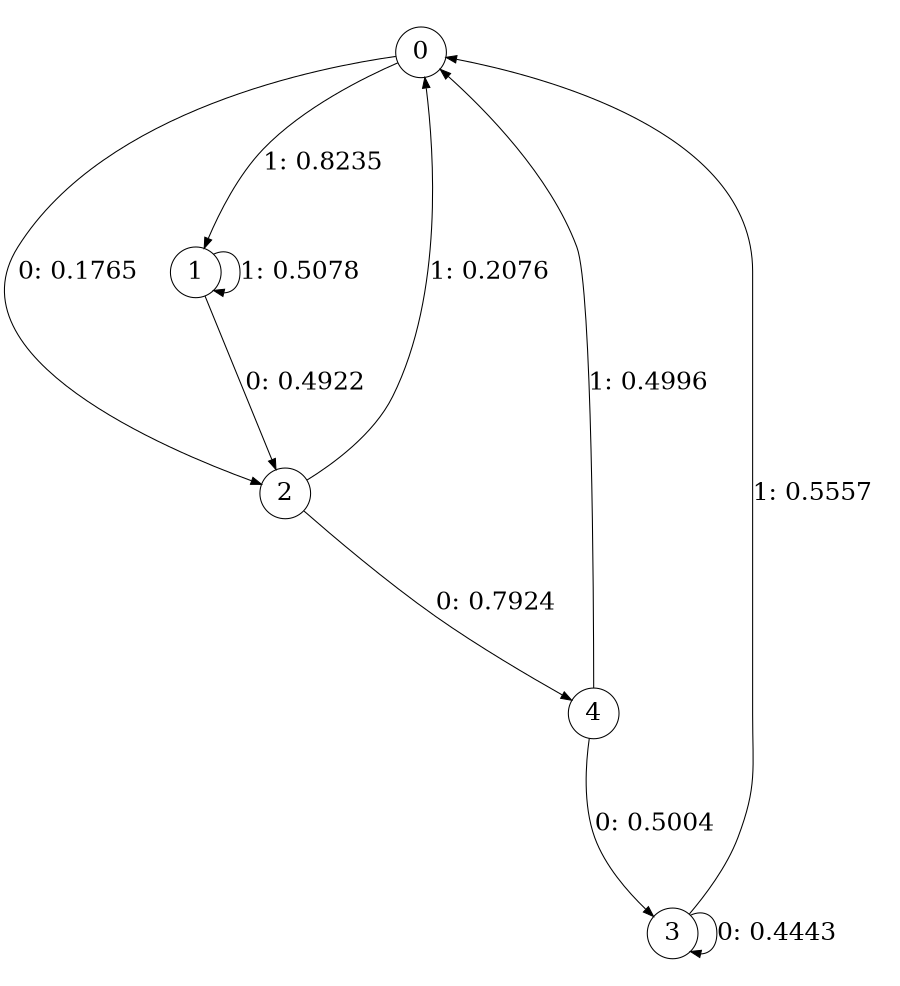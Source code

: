 digraph "ch12faceL3" {
size = "6,8.5";
ratio = "fill";
node [shape = circle];
node [fontsize = 24];
edge [fontsize = 24];
0 -> 2 [label = "0: 0.1765   "];
0 -> 1 [label = "1: 0.8235   "];
1 -> 2 [label = "0: 0.4922   "];
1 -> 1 [label = "1: 0.5078   "];
2 -> 4 [label = "0: 0.7924   "];
2 -> 0 [label = "1: 0.2076   "];
3 -> 3 [label = "0: 0.4443   "];
3 -> 0 [label = "1: 0.5557   "];
4 -> 3 [label = "0: 0.5004   "];
4 -> 0 [label = "1: 0.4996   "];
}